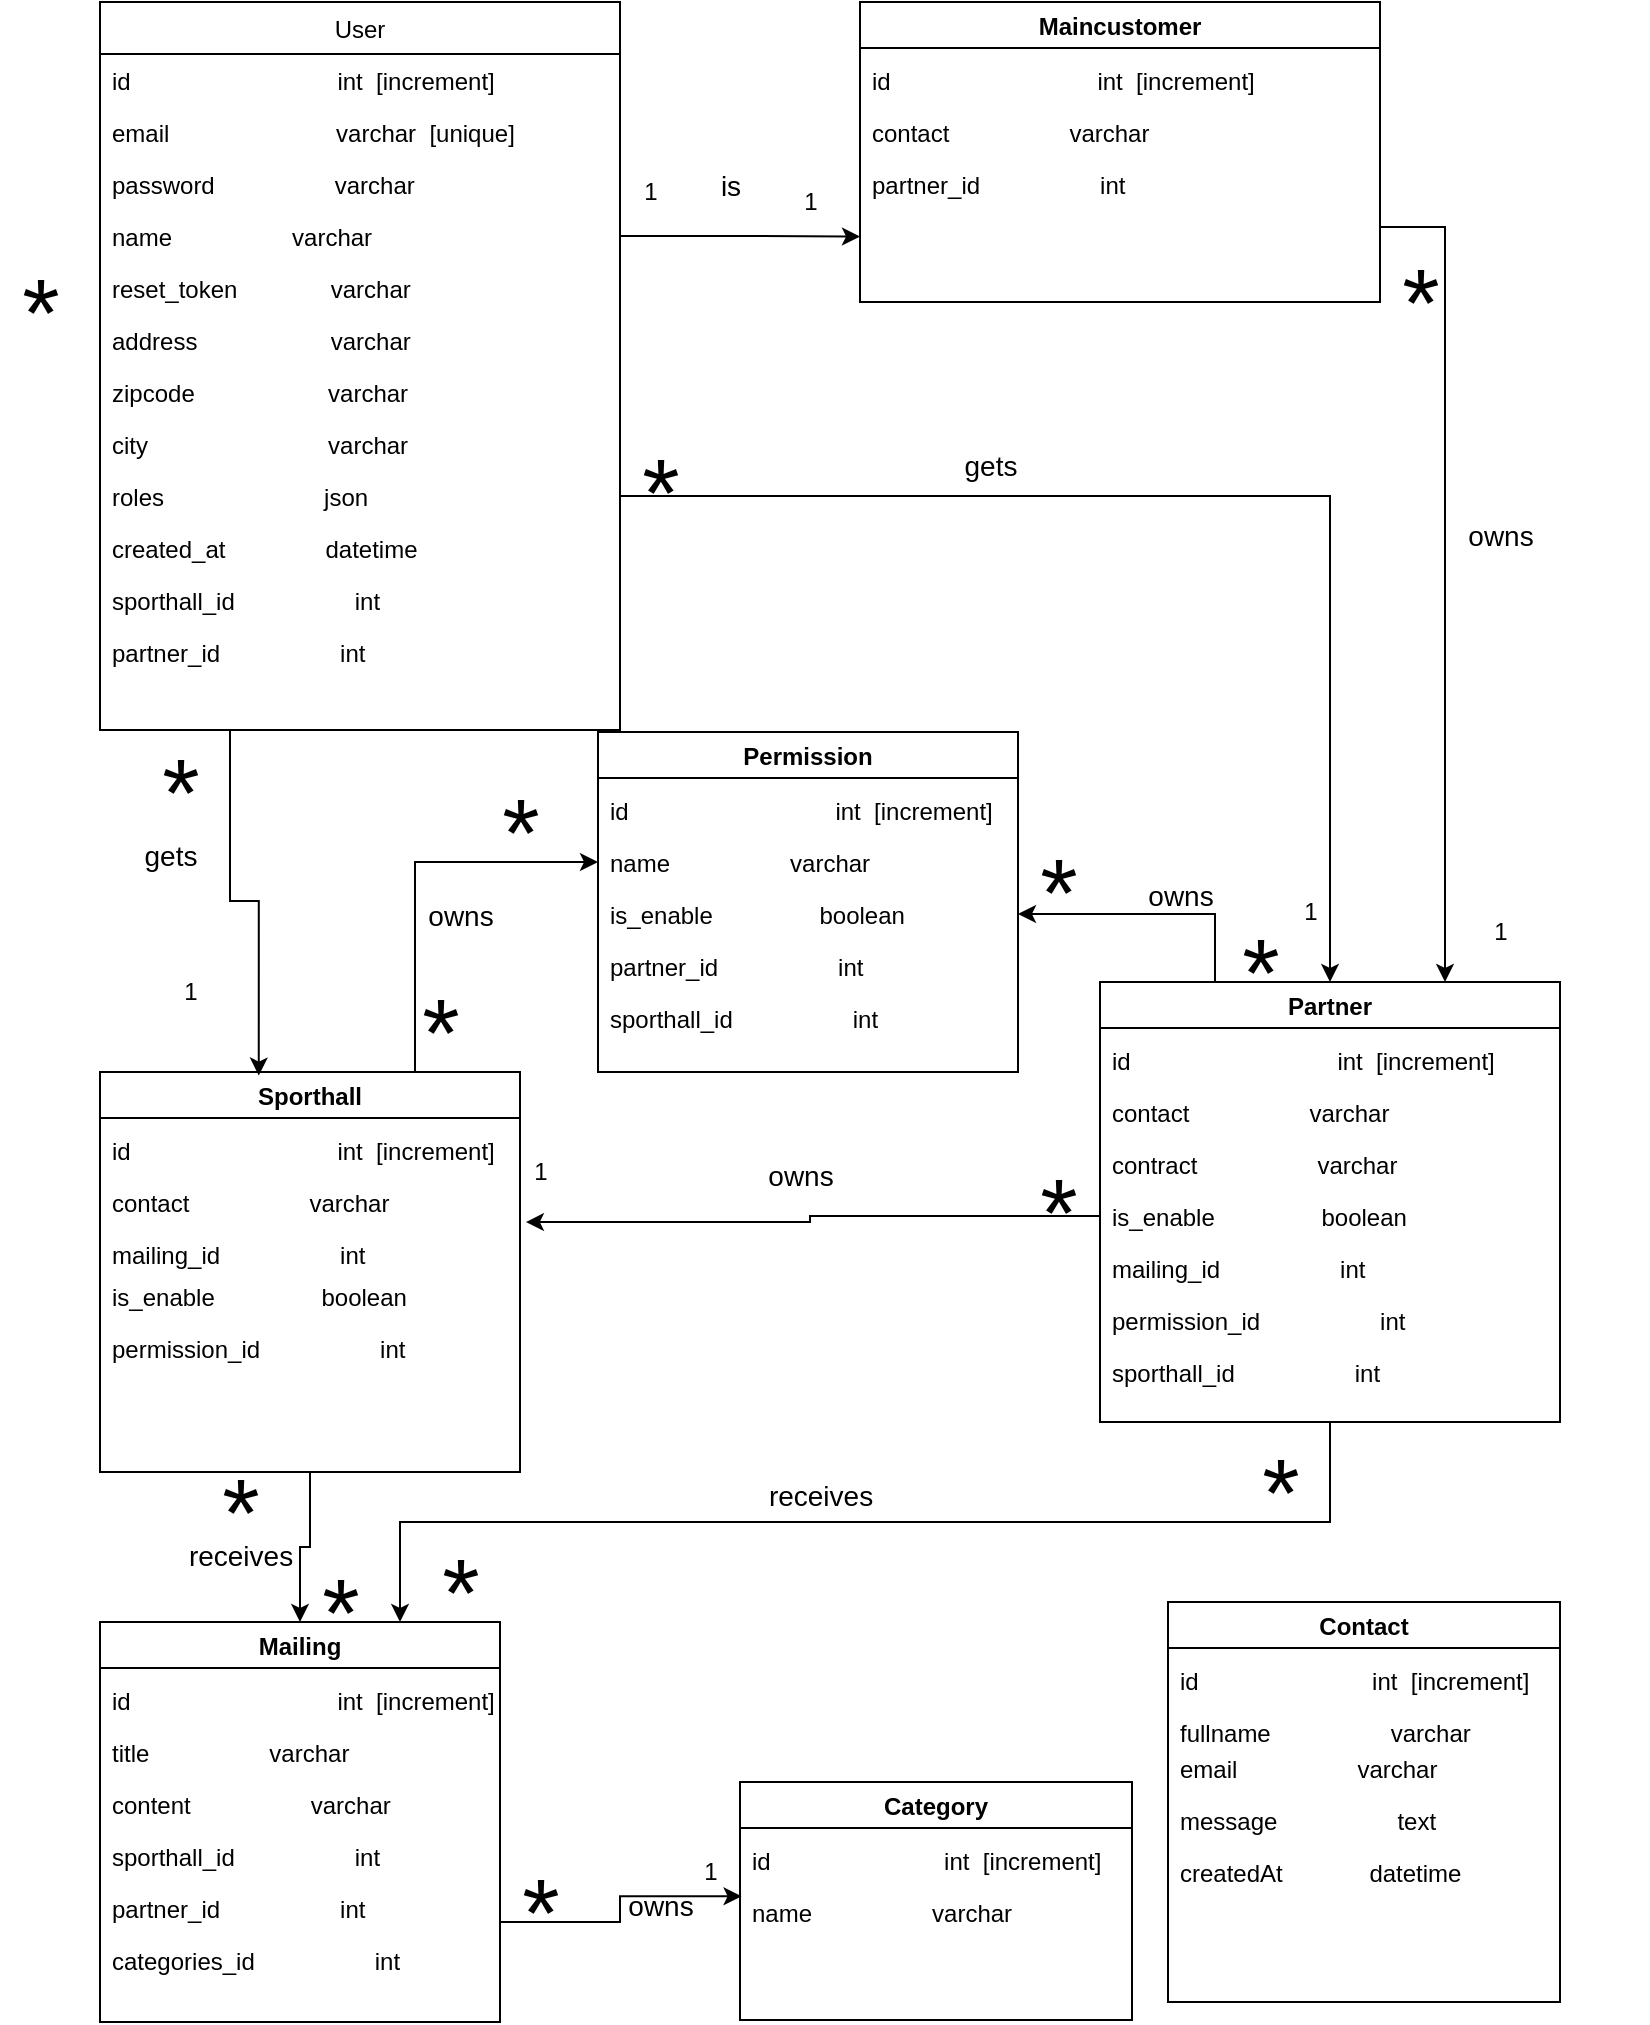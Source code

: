 <mxfile version="20.2.3" type="github">
  <diagram id="a7SjaSfjKRhJdXmIEEfU" name="Page-1">
    <mxGraphModel dx="868" dy="483" grid="1" gridSize="10" guides="1" tooltips="1" connect="1" arrows="1" fold="1" page="1" pageScale="1" pageWidth="827" pageHeight="1169" math="0" shadow="0">
      <root>
        <mxCell id="0" />
        <mxCell id="1" parent="0" />
        <mxCell id="2" value="User" style="swimlane;fontStyle=0;align=center;verticalAlign=top;childLayout=stackLayout;horizontal=1;startSize=26;horizontalStack=0;resizeParent=1;resizeLast=0;collapsible=1;marginBottom=0;rounded=0;shadow=0;strokeWidth=1;" parent="1" vertex="1">
          <mxGeometry x="60" y="50" width="260" height="364" as="geometry">
            <mxRectangle x="340" y="380" width="170" height="26" as="alternateBounds" />
          </mxGeometry>
        </mxCell>
        <mxCell id="3" value="id                               int  [increment]" style="text;align=left;verticalAlign=top;spacingLeft=4;spacingRight=4;overflow=hidden;rotatable=0;points=[[0,0.5],[1,0.5]];portConstraint=eastwest;" parent="2" vertex="1">
          <mxGeometry y="26" width="260" height="26" as="geometry" />
        </mxCell>
        <mxCell id="4" value="email                         varchar  [unique]" style="text;align=left;verticalAlign=top;spacingLeft=4;spacingRight=4;overflow=hidden;rotatable=0;points=[[0,0.5],[1,0.5]];portConstraint=eastwest;" parent="2" vertex="1">
          <mxGeometry y="52" width="260" height="26" as="geometry" />
        </mxCell>
        <mxCell id="6" value="password                  varchar" style="text;align=left;verticalAlign=top;spacingLeft=4;spacingRight=4;overflow=hidden;rotatable=0;points=[[0,0.5],[1,0.5]];portConstraint=eastwest;" parent="2" vertex="1">
          <mxGeometry y="78" width="260" height="26" as="geometry" />
        </mxCell>
        <mxCell id="9" value="name                  varchar" style="text;align=left;verticalAlign=top;spacingLeft=4;spacingRight=4;overflow=hidden;rotatable=0;points=[[0,0.5],[1,0.5]];portConstraint=eastwest;" parent="2" vertex="1">
          <mxGeometry y="104" width="260" height="26" as="geometry" />
        </mxCell>
        <mxCell id="10" value="reset_token              varchar" style="text;align=left;verticalAlign=top;spacingLeft=4;spacingRight=4;overflow=hidden;rotatable=0;points=[[0,0.5],[1,0.5]];portConstraint=eastwest;" parent="2" vertex="1">
          <mxGeometry y="130" width="260" height="26" as="geometry" />
        </mxCell>
        <mxCell id="11" value="address                    varchar" style="text;align=left;verticalAlign=top;spacingLeft=4;spacingRight=4;overflow=hidden;rotatable=0;points=[[0,0.5],[1,0.5]];portConstraint=eastwest;" parent="2" vertex="1">
          <mxGeometry y="156" width="260" height="26" as="geometry" />
        </mxCell>
        <mxCell id="12" value="zipcode                    varchar" style="text;align=left;verticalAlign=top;spacingLeft=4;spacingRight=4;overflow=hidden;rotatable=0;points=[[0,0.5],[1,0.5]];portConstraint=eastwest;" parent="2" vertex="1">
          <mxGeometry y="182" width="260" height="26" as="geometry" />
        </mxCell>
        <mxCell id="13" value="city                           varchar" style="text;align=left;verticalAlign=top;spacingLeft=4;spacingRight=4;overflow=hidden;rotatable=0;points=[[0,0.5],[1,0.5]];portConstraint=eastwest;" parent="2" vertex="1">
          <mxGeometry y="208" width="260" height="26" as="geometry" />
        </mxCell>
        <mxCell id="14" value="roles                        json" style="text;align=left;verticalAlign=top;spacingLeft=4;spacingRight=4;overflow=hidden;rotatable=0;points=[[0,0.5],[1,0.5]];portConstraint=eastwest;" parent="2" vertex="1">
          <mxGeometry y="234" width="260" height="26" as="geometry" />
        </mxCell>
        <mxCell id="15" value="created_at               datetime" style="text;align=left;verticalAlign=top;spacingLeft=4;spacingRight=4;overflow=hidden;rotatable=0;points=[[0,0.5],[1,0.5]];portConstraint=eastwest;" parent="2" vertex="1">
          <mxGeometry y="260" width="260" height="26" as="geometry" />
        </mxCell>
        <mxCell id="hPcDsvAZvbD1BHrRrWnX-96" value="sporthall_id                  int" style="text;align=left;verticalAlign=top;spacingLeft=4;spacingRight=4;overflow=hidden;rotatable=0;points=[[0,0.5],[1,0.5]];portConstraint=eastwest;" parent="2" vertex="1">
          <mxGeometry y="286" width="260" height="26" as="geometry" />
        </mxCell>
        <mxCell id="hPcDsvAZvbD1BHrRrWnX-98" value="partner_id                  int" style="text;align=left;verticalAlign=top;spacingLeft=4;spacingRight=4;overflow=hidden;rotatable=0;points=[[0,0.5],[1,0.5]];portConstraint=eastwest;" parent="2" vertex="1">
          <mxGeometry y="312" width="260" height="26" as="geometry" />
        </mxCell>
        <mxCell id="hPcDsvAZvbD1BHrRrWnX-102" style="edgeStyle=orthogonalEdgeStyle;rounded=0;orthogonalLoop=1;jettySize=auto;html=1;exitX=1;exitY=0.75;exitDx=0;exitDy=0;entryX=0.75;entryY=0;entryDx=0;entryDy=0;fontSize=14;" parent="1" source="hPcDsvAZvbD1BHrRrWnX-15" target="hPcDsvAZvbD1BHrRrWnX-17" edge="1">
          <mxGeometry relative="1" as="geometry" />
        </mxCell>
        <mxCell id="hPcDsvAZvbD1BHrRrWnX-15" value="Maincustomer" style="swimlane;" parent="1" vertex="1">
          <mxGeometry x="440" y="50" width="260" height="150" as="geometry" />
        </mxCell>
        <mxCell id="hPcDsvAZvbD1BHrRrWnX-16" value="id                               int  [increment]" style="text;align=left;verticalAlign=top;spacingLeft=4;spacingRight=4;overflow=hidden;rotatable=0;points=[[0,0.5],[1,0.5]];portConstraint=eastwest;" parent="hPcDsvAZvbD1BHrRrWnX-15" vertex="1">
          <mxGeometry y="26" width="240" height="26" as="geometry" />
        </mxCell>
        <mxCell id="hPcDsvAZvbD1BHrRrWnX-44" value="contact                  varchar" style="text;align=left;verticalAlign=top;spacingLeft=4;spacingRight=4;overflow=hidden;rotatable=0;points=[[0,0.5],[1,0.5]];portConstraint=eastwest;" parent="hPcDsvAZvbD1BHrRrWnX-15" vertex="1">
          <mxGeometry y="52" width="260" height="26" as="geometry" />
        </mxCell>
        <mxCell id="hPcDsvAZvbD1BHrRrWnX-104" value="partner_id                  int" style="text;align=left;verticalAlign=top;spacingLeft=4;spacingRight=4;overflow=hidden;rotatable=0;points=[[0,0.5],[1,0.5]];portConstraint=eastwest;" parent="hPcDsvAZvbD1BHrRrWnX-15" vertex="1">
          <mxGeometry y="78" width="190" height="26" as="geometry" />
        </mxCell>
        <mxCell id="hPcDsvAZvbD1BHrRrWnX-70" style="edgeStyle=orthogonalEdgeStyle;rounded=0;orthogonalLoop=1;jettySize=auto;html=1;exitX=0.5;exitY=1;exitDx=0;exitDy=0;entryX=0.75;entryY=0;entryDx=0;entryDy=0;fontSize=48;" parent="1" source="hPcDsvAZvbD1BHrRrWnX-17" target="hPcDsvAZvbD1BHrRrWnX-35" edge="1">
          <mxGeometry relative="1" as="geometry" />
        </mxCell>
        <mxCell id="hPcDsvAZvbD1BHrRrWnX-78" style="edgeStyle=orthogonalEdgeStyle;rounded=0;orthogonalLoop=1;jettySize=auto;html=1;exitX=0.25;exitY=0;exitDx=0;exitDy=0;entryX=1;entryY=0.5;entryDx=0;entryDy=0;fontSize=48;" parent="1" source="hPcDsvAZvbD1BHrRrWnX-17" target="hPcDsvAZvbD1BHrRrWnX-34" edge="1">
          <mxGeometry relative="1" as="geometry" />
        </mxCell>
        <mxCell id="hPcDsvAZvbD1BHrRrWnX-17" value="Partner" style="swimlane;" parent="1" vertex="1">
          <mxGeometry x="560" y="540" width="230" height="220" as="geometry" />
        </mxCell>
        <mxCell id="hPcDsvAZvbD1BHrRrWnX-18" value="id                               int  [increment]" style="text;align=left;verticalAlign=top;spacingLeft=4;spacingRight=4;overflow=hidden;rotatable=0;points=[[0,0.5],[1,0.5]];portConstraint=eastwest;" parent="hPcDsvAZvbD1BHrRrWnX-17" vertex="1">
          <mxGeometry y="26" width="240" height="26" as="geometry" />
        </mxCell>
        <mxCell id="hPcDsvAZvbD1BHrRrWnX-29" value="contract                  varchar" style="text;align=left;verticalAlign=top;spacingLeft=4;spacingRight=4;overflow=hidden;rotatable=0;points=[[0,0.5],[1,0.5]];portConstraint=eastwest;" parent="hPcDsvAZvbD1BHrRrWnX-17" vertex="1">
          <mxGeometry y="78" width="260" height="26" as="geometry" />
        </mxCell>
        <mxCell id="hPcDsvAZvbD1BHrRrWnX-30" value="is_enable                boolean" style="text;align=left;verticalAlign=top;spacingLeft=4;spacingRight=4;overflow=hidden;rotatable=0;points=[[0,0.5],[1,0.5]];portConstraint=eastwest;" parent="hPcDsvAZvbD1BHrRrWnX-17" vertex="1">
          <mxGeometry y="104" width="260" height="26" as="geometry" />
        </mxCell>
        <mxCell id="hPcDsvAZvbD1BHrRrWnX-32" value="contact                  varchar" style="text;align=left;verticalAlign=top;spacingLeft=4;spacingRight=4;overflow=hidden;rotatable=0;points=[[0,0.5],[1,0.5]];portConstraint=eastwest;" parent="hPcDsvAZvbD1BHrRrWnX-17" vertex="1">
          <mxGeometry y="52" width="260" height="26" as="geometry" />
        </mxCell>
        <mxCell id="hPcDsvAZvbD1BHrRrWnX-74" value="mailing_id                  int" style="text;align=left;verticalAlign=top;spacingLeft=4;spacingRight=4;overflow=hidden;rotatable=0;points=[[0,0.5],[1,0.5]];portConstraint=eastwest;" parent="hPcDsvAZvbD1BHrRrWnX-17" vertex="1">
          <mxGeometry y="130" width="190" height="26" as="geometry" />
        </mxCell>
        <mxCell id="hPcDsvAZvbD1BHrRrWnX-80" value="permission_id                  int" style="text;align=left;verticalAlign=top;spacingLeft=4;spacingRight=4;overflow=hidden;rotatable=0;points=[[0,0.5],[1,0.5]];portConstraint=eastwest;" parent="hPcDsvAZvbD1BHrRrWnX-17" vertex="1">
          <mxGeometry y="156" width="190" height="26" as="geometry" />
        </mxCell>
        <mxCell id="hPcDsvAZvbD1BHrRrWnX-109" value="sporthall_id                  int" style="text;align=left;verticalAlign=top;spacingLeft=4;spacingRight=4;overflow=hidden;rotatable=0;points=[[0,0.5],[1,0.5]];portConstraint=eastwest;" parent="hPcDsvAZvbD1BHrRrWnX-17" vertex="1">
          <mxGeometry y="182" width="190" height="26" as="geometry" />
        </mxCell>
        <mxCell id="hPcDsvAZvbD1BHrRrWnX-22" value="Permission" style="swimlane;" parent="1" vertex="1">
          <mxGeometry x="309" y="415" width="210" height="170" as="geometry" />
        </mxCell>
        <mxCell id="hPcDsvAZvbD1BHrRrWnX-23" value="id                               int  [increment]" style="text;align=left;verticalAlign=top;spacingLeft=4;spacingRight=4;overflow=hidden;rotatable=0;points=[[0,0.5],[1,0.5]];portConstraint=eastwest;" parent="hPcDsvAZvbD1BHrRrWnX-22" vertex="1">
          <mxGeometry y="26" width="210" height="26" as="geometry" />
        </mxCell>
        <mxCell id="hPcDsvAZvbD1BHrRrWnX-33" value="name                  varchar" style="text;align=left;verticalAlign=top;spacingLeft=4;spacingRight=4;overflow=hidden;rotatable=0;points=[[0,0.5],[1,0.5]];portConstraint=eastwest;" parent="hPcDsvAZvbD1BHrRrWnX-22" vertex="1">
          <mxGeometry y="52" width="200" height="26" as="geometry" />
        </mxCell>
        <mxCell id="hPcDsvAZvbD1BHrRrWnX-34" value="is_enable                boolean" style="text;align=left;verticalAlign=top;spacingLeft=4;spacingRight=4;overflow=hidden;rotatable=0;points=[[0,0.5],[1,0.5]];portConstraint=eastwest;" parent="hPcDsvAZvbD1BHrRrWnX-22" vertex="1">
          <mxGeometry y="78" width="210" height="26" as="geometry" />
        </mxCell>
        <mxCell id="hPcDsvAZvbD1BHrRrWnX-81" value="partner_id                  int" style="text;align=left;verticalAlign=top;spacingLeft=4;spacingRight=4;overflow=hidden;rotatable=0;points=[[0,0.5],[1,0.5]];portConstraint=eastwest;" parent="hPcDsvAZvbD1BHrRrWnX-22" vertex="1">
          <mxGeometry y="104" width="190" height="26" as="geometry" />
        </mxCell>
        <mxCell id="hPcDsvAZvbD1BHrRrWnX-84" value="sporthall_id                  int" style="text;align=left;verticalAlign=top;spacingLeft=4;spacingRight=4;overflow=hidden;rotatable=0;points=[[0,0.5],[1,0.5]];portConstraint=eastwest;" parent="hPcDsvAZvbD1BHrRrWnX-22" vertex="1">
          <mxGeometry y="130" width="190" height="26" as="geometry" />
        </mxCell>
        <mxCell id="hPcDsvAZvbD1BHrRrWnX-65" style="edgeStyle=orthogonalEdgeStyle;rounded=0;orthogonalLoop=1;jettySize=auto;html=1;exitX=0.5;exitY=1;exitDx=0;exitDy=0;fontSize=48;" parent="1" source="hPcDsvAZvbD1BHrRrWnX-25" target="hPcDsvAZvbD1BHrRrWnX-35" edge="1">
          <mxGeometry relative="1" as="geometry" />
        </mxCell>
        <mxCell id="hPcDsvAZvbD1BHrRrWnX-76" style="edgeStyle=orthogonalEdgeStyle;rounded=0;orthogonalLoop=1;jettySize=auto;html=1;exitX=0.75;exitY=0;exitDx=0;exitDy=0;entryX=0;entryY=0.5;entryDx=0;entryDy=0;fontSize=48;" parent="1" source="hPcDsvAZvbD1BHrRrWnX-25" target="hPcDsvAZvbD1BHrRrWnX-33" edge="1">
          <mxGeometry relative="1" as="geometry" />
        </mxCell>
        <mxCell id="hPcDsvAZvbD1BHrRrWnX-25" value="Sporthall" style="swimlane;" parent="1" vertex="1">
          <mxGeometry x="60" y="585" width="210" height="200" as="geometry" />
        </mxCell>
        <mxCell id="hPcDsvAZvbD1BHrRrWnX-26" value="id                               int  [increment]" style="text;align=left;verticalAlign=top;spacingLeft=4;spacingRight=4;overflow=hidden;rotatable=0;points=[[0,0.5],[1,0.5]];portConstraint=eastwest;" parent="hPcDsvAZvbD1BHrRrWnX-25" vertex="1">
          <mxGeometry y="26" width="240" height="26" as="geometry" />
        </mxCell>
        <mxCell id="hPcDsvAZvbD1BHrRrWnX-31" value="is_enable                boolean" style="text;align=left;verticalAlign=top;spacingLeft=4;spacingRight=4;overflow=hidden;rotatable=0;points=[[0,0.5],[1,0.5]];portConstraint=eastwest;" parent="hPcDsvAZvbD1BHrRrWnX-25" vertex="1">
          <mxGeometry y="99" width="210" height="26" as="geometry" />
        </mxCell>
        <mxCell id="hPcDsvAZvbD1BHrRrWnX-68" value="mailing_id                  int" style="text;align=left;verticalAlign=top;spacingLeft=4;spacingRight=4;overflow=hidden;rotatable=0;points=[[0,0.5],[1,0.5]];portConstraint=eastwest;" parent="hPcDsvAZvbD1BHrRrWnX-25" vertex="1">
          <mxGeometry y="78" width="190" height="26" as="geometry" />
        </mxCell>
        <mxCell id="hPcDsvAZvbD1BHrRrWnX-85" value="permission_id                  int" style="text;align=left;verticalAlign=top;spacingLeft=4;spacingRight=4;overflow=hidden;rotatable=0;points=[[0,0.5],[1,0.5]];portConstraint=eastwest;" parent="hPcDsvAZvbD1BHrRrWnX-25" vertex="1">
          <mxGeometry y="125" width="190" height="26" as="geometry" />
        </mxCell>
        <mxCell id="LtT6iVu6hN8va_RlWcHx-15" value="contact                  varchar" style="text;align=left;verticalAlign=top;spacingLeft=4;spacingRight=4;overflow=hidden;rotatable=0;points=[[0,0.5],[1,0.5]];portConstraint=eastwest;" parent="hPcDsvAZvbD1BHrRrWnX-25" vertex="1">
          <mxGeometry y="52" width="210" height="26" as="geometry" />
        </mxCell>
        <mxCell id="hPcDsvAZvbD1BHrRrWnX-61" style="edgeStyle=orthogonalEdgeStyle;rounded=0;orthogonalLoop=1;jettySize=auto;html=1;exitX=1;exitY=0.75;exitDx=0;exitDy=0;fontSize=36;entryX=0.003;entryY=0.198;entryDx=0;entryDy=0;entryPerimeter=0;" parent="1" source="hPcDsvAZvbD1BHrRrWnX-35" target="hPcDsvAZvbD1BHrRrWnX-42" edge="1">
          <mxGeometry relative="1" as="geometry">
            <mxPoint x="420" y="1010" as="targetPoint" />
          </mxGeometry>
        </mxCell>
        <mxCell id="hPcDsvAZvbD1BHrRrWnX-35" value="Mailing" style="swimlane;" parent="1" vertex="1">
          <mxGeometry x="60" y="860" width="200" height="200" as="geometry" />
        </mxCell>
        <mxCell id="hPcDsvAZvbD1BHrRrWnX-36" value="id                               int  [increment]" style="text;align=left;verticalAlign=top;spacingLeft=4;spacingRight=4;overflow=hidden;rotatable=0;points=[[0,0.5],[1,0.5]];portConstraint=eastwest;" parent="hPcDsvAZvbD1BHrRrWnX-35" vertex="1">
          <mxGeometry y="26" width="240" height="26" as="geometry" />
        </mxCell>
        <mxCell id="hPcDsvAZvbD1BHrRrWnX-37" value="title                  varchar" style="text;align=left;verticalAlign=top;spacingLeft=4;spacingRight=4;overflow=hidden;rotatable=0;points=[[0,0.5],[1,0.5]];portConstraint=eastwest;" parent="hPcDsvAZvbD1BHrRrWnX-35" vertex="1">
          <mxGeometry y="52" width="260" height="26" as="geometry" />
        </mxCell>
        <mxCell id="hPcDsvAZvbD1BHrRrWnX-39" value="content                  varchar" style="text;align=left;verticalAlign=top;spacingLeft=4;spacingRight=4;overflow=hidden;rotatable=0;points=[[0,0.5],[1,0.5]];portConstraint=eastwest;" parent="hPcDsvAZvbD1BHrRrWnX-35" vertex="1">
          <mxGeometry y="78" width="200" height="26" as="geometry" />
        </mxCell>
        <mxCell id="hPcDsvAZvbD1BHrRrWnX-69" value="sporthall_id                  int" style="text;align=left;verticalAlign=top;spacingLeft=4;spacingRight=4;overflow=hidden;rotatable=0;points=[[0,0.5],[1,0.5]];portConstraint=eastwest;" parent="hPcDsvAZvbD1BHrRrWnX-35" vertex="1">
          <mxGeometry y="104" width="190" height="26" as="geometry" />
        </mxCell>
        <mxCell id="hPcDsvAZvbD1BHrRrWnX-73" value="partner_id                  int" style="text;align=left;verticalAlign=top;spacingLeft=4;spacingRight=4;overflow=hidden;rotatable=0;points=[[0,0.5],[1,0.5]];portConstraint=eastwest;" parent="hPcDsvAZvbD1BHrRrWnX-35" vertex="1">
          <mxGeometry y="130" width="190" height="26" as="geometry" />
        </mxCell>
        <mxCell id="hPcDsvAZvbD1BHrRrWnX-62" value="categories_id                  int" style="text;align=left;verticalAlign=top;spacingLeft=4;spacingRight=4;overflow=hidden;rotatable=0;points=[[0,0.5],[1,0.5]];portConstraint=eastwest;" parent="hPcDsvAZvbD1BHrRrWnX-35" vertex="1">
          <mxGeometry y="156" width="190" height="26" as="geometry" />
        </mxCell>
        <mxCell id="hPcDsvAZvbD1BHrRrWnX-40" value="Category" style="swimlane;" parent="1" vertex="1">
          <mxGeometry x="380" y="940" width="196" height="119" as="geometry" />
        </mxCell>
        <mxCell id="hPcDsvAZvbD1BHrRrWnX-41" value="id                          int  [increment]" style="text;align=left;verticalAlign=top;spacingLeft=4;spacingRight=4;overflow=hidden;rotatable=0;points=[[0,0.5],[1,0.5]];portConstraint=eastwest;" parent="hPcDsvAZvbD1BHrRrWnX-40" vertex="1">
          <mxGeometry y="26" width="240" height="26" as="geometry" />
        </mxCell>
        <mxCell id="hPcDsvAZvbD1BHrRrWnX-42" value="name                  varchar" style="text;align=left;verticalAlign=top;spacingLeft=4;spacingRight=4;overflow=hidden;rotatable=0;points=[[0,0.5],[1,0.5]];portConstraint=eastwest;" parent="hPcDsvAZvbD1BHrRrWnX-40" vertex="1">
          <mxGeometry y="52" width="260" height="26" as="geometry" />
        </mxCell>
        <mxCell id="hPcDsvAZvbD1BHrRrWnX-47" style="edgeStyle=orthogonalEdgeStyle;rounded=0;orthogonalLoop=1;jettySize=auto;html=1;exitX=1;exitY=0.5;exitDx=0;exitDy=0;" parent="1" source="9" edge="1">
          <mxGeometry relative="1" as="geometry">
            <mxPoint x="440" y="167.286" as="targetPoint" />
          </mxGeometry>
        </mxCell>
        <mxCell id="hPcDsvAZvbD1BHrRrWnX-48" value="1" style="text;html=1;resizable=0;autosize=1;align=center;verticalAlign=middle;points=[];fillColor=none;strokeColor=none;rounded=0;" parent="1" vertex="1">
          <mxGeometry x="320" y="130" width="30" height="30" as="geometry" />
        </mxCell>
        <mxCell id="hPcDsvAZvbD1BHrRrWnX-49" value="1" style="text;html=1;resizable=0;autosize=1;align=center;verticalAlign=middle;points=[];fillColor=none;strokeColor=none;rounded=0;" parent="1" vertex="1">
          <mxGeometry x="650" y="490" width="30" height="30" as="geometry" />
        </mxCell>
        <mxCell id="hPcDsvAZvbD1BHrRrWnX-50" style="edgeStyle=orthogonalEdgeStyle;rounded=0;orthogonalLoop=1;jettySize=auto;html=1;exitX=1;exitY=0.5;exitDx=0;exitDy=0;fontSize=36;entryX=0.5;entryY=0;entryDx=0;entryDy=0;" parent="1" source="14" target="hPcDsvAZvbD1BHrRrWnX-17" edge="1">
          <mxGeometry relative="1" as="geometry">
            <mxPoint x="410" y="380" as="targetPoint" />
          </mxGeometry>
        </mxCell>
        <mxCell id="hPcDsvAZvbD1BHrRrWnX-53" style="edgeStyle=orthogonalEdgeStyle;rounded=0;orthogonalLoop=1;jettySize=auto;html=1;entryX=0.378;entryY=0.009;entryDx=0;entryDy=0;fontSize=36;entryPerimeter=0;exitX=0.25;exitY=1;exitDx=0;exitDy=0;" parent="1" source="2" target="hPcDsvAZvbD1BHrRrWnX-25" edge="1">
          <mxGeometry relative="1" as="geometry">
            <mxPoint x="100" y="380" as="sourcePoint" />
          </mxGeometry>
        </mxCell>
        <mxCell id="hPcDsvAZvbD1BHrRrWnX-55" value="1" style="text;html=1;resizable=0;autosize=1;align=center;verticalAlign=middle;points=[];fillColor=none;strokeColor=none;rounded=0;" parent="1" vertex="1">
          <mxGeometry x="90" y="530" width="30" height="30" as="geometry" />
        </mxCell>
        <mxCell id="hPcDsvAZvbD1BHrRrWnX-63" value="1" style="text;html=1;resizable=0;autosize=1;align=center;verticalAlign=middle;points=[];fillColor=none;strokeColor=none;rounded=0;" parent="1" vertex="1">
          <mxGeometry x="350" y="970" width="30" height="30" as="geometry" />
        </mxCell>
        <mxCell id="hPcDsvAZvbD1BHrRrWnX-64" value="&lt;font style=&quot;font-size: 48px;&quot;&gt;*&lt;/font&gt;" style="text;html=1;resizable=0;autosize=1;align=center;verticalAlign=middle;points=[];fillColor=none;strokeColor=none;rounded=0;" parent="1" vertex="1">
          <mxGeometry x="260" y="970" width="40" height="70" as="geometry" />
        </mxCell>
        <mxCell id="hPcDsvAZvbD1BHrRrWnX-66" value="&lt;font style=&quot;font-size: 48px;&quot;&gt;*&lt;/font&gt;" style="text;html=1;resizable=0;autosize=1;align=center;verticalAlign=middle;points=[];fillColor=none;strokeColor=none;rounded=0;" parent="1" vertex="1">
          <mxGeometry x="110" y="770" width="40" height="70" as="geometry" />
        </mxCell>
        <mxCell id="hPcDsvAZvbD1BHrRrWnX-67" value="&lt;font style=&quot;font-size: 48px;&quot;&gt;*&lt;/font&gt;" style="text;html=1;resizable=0;autosize=1;align=center;verticalAlign=middle;points=[];fillColor=none;strokeColor=none;rounded=0;" parent="1" vertex="1">
          <mxGeometry x="160" y="820" width="40" height="70" as="geometry" />
        </mxCell>
        <mxCell id="hPcDsvAZvbD1BHrRrWnX-71" value="&lt;font style=&quot;font-size: 48px;&quot;&gt;*&lt;/font&gt;" style="text;html=1;resizable=0;autosize=1;align=center;verticalAlign=middle;points=[];fillColor=none;strokeColor=none;rounded=0;" parent="1" vertex="1">
          <mxGeometry x="630" y="760" width="40" height="70" as="geometry" />
        </mxCell>
        <mxCell id="hPcDsvAZvbD1BHrRrWnX-72" value="&lt;font style=&quot;font-size: 48px;&quot;&gt;*&lt;/font&gt;" style="text;html=1;resizable=0;autosize=1;align=center;verticalAlign=middle;points=[];fillColor=none;strokeColor=none;rounded=0;" parent="1" vertex="1">
          <mxGeometry x="220" y="810" width="40" height="70" as="geometry" />
        </mxCell>
        <mxCell id="hPcDsvAZvbD1BHrRrWnX-79" value="1" style="text;html=1;resizable=0;autosize=1;align=center;verticalAlign=middle;points=[];fillColor=none;strokeColor=none;rounded=0;" parent="1" vertex="1">
          <mxGeometry x="400" y="135" width="30" height="30" as="geometry" />
        </mxCell>
        <mxCell id="hPcDsvAZvbD1BHrRrWnX-82" value="&lt;font style=&quot;font-size: 48px;&quot;&gt;*&lt;/font&gt;" style="text;html=1;resizable=0;autosize=1;align=center;verticalAlign=middle;points=[];fillColor=none;strokeColor=none;rounded=0;" parent="1" vertex="1">
          <mxGeometry x="210" y="530" width="40" height="70" as="geometry" />
        </mxCell>
        <mxCell id="hPcDsvAZvbD1BHrRrWnX-83" value="&lt;font style=&quot;font-size: 48px;&quot;&gt;*&lt;/font&gt;" style="text;html=1;resizable=0;autosize=1;align=center;verticalAlign=middle;points=[];fillColor=none;strokeColor=none;rounded=0;" parent="1" vertex="1">
          <mxGeometry x="519" y="460" width="40" height="70" as="geometry" />
        </mxCell>
        <mxCell id="hPcDsvAZvbD1BHrRrWnX-86" value="&lt;font style=&quot;font-size: 48px;&quot;&gt;*&lt;/font&gt;" style="text;html=1;resizable=0;autosize=1;align=center;verticalAlign=middle;points=[];fillColor=none;strokeColor=none;rounded=0;" parent="1" vertex="1">
          <mxGeometry x="250" y="430" width="40" height="70" as="geometry" />
        </mxCell>
        <mxCell id="hPcDsvAZvbD1BHrRrWnX-87" value="&lt;font style=&quot;font-size: 14px;&quot;&gt;is&lt;/font&gt;" style="text;html=1;resizable=0;autosize=1;align=center;verticalAlign=middle;points=[];fillColor=none;strokeColor=none;rounded=0;fontSize=48;" parent="1" vertex="1">
          <mxGeometry x="360" y="95" width="30" height="70" as="geometry" />
        </mxCell>
        <mxCell id="hPcDsvAZvbD1BHrRrWnX-88" value="&lt;font style=&quot;font-size: 14px;&quot;&gt;gets&lt;/font&gt;" style="text;html=1;resizable=0;autosize=1;align=center;verticalAlign=middle;points=[];fillColor=none;strokeColor=none;rounded=0;fontSize=48;" parent="1" vertex="1">
          <mxGeometry x="480" y="235" width="50" height="70" as="geometry" />
        </mxCell>
        <mxCell id="hPcDsvAZvbD1BHrRrWnX-89" value="&lt;font style=&quot;font-size: 48px;&quot;&gt;*&lt;/font&gt;" style="text;html=1;resizable=0;autosize=1;align=center;verticalAlign=middle;points=[];fillColor=none;strokeColor=none;rounded=0;" parent="1" vertex="1">
          <mxGeometry x="620" y="500" width="40" height="70" as="geometry" />
        </mxCell>
        <mxCell id="hPcDsvAZvbD1BHrRrWnX-90" value="&lt;font style=&quot;font-size: 14px;&quot;&gt;owns&lt;/font&gt;" style="text;html=1;resizable=0;autosize=1;align=center;verticalAlign=middle;points=[];fillColor=none;strokeColor=none;rounded=0;fontSize=48;" parent="1" vertex="1">
          <mxGeometry x="570" y="450" width="60" height="70" as="geometry" />
        </mxCell>
        <mxCell id="hPcDsvAZvbD1BHrRrWnX-91" value="&lt;font style=&quot;font-size: 14px;&quot;&gt;owns&lt;/font&gt;" style="text;html=1;resizable=0;autosize=1;align=center;verticalAlign=middle;points=[];fillColor=none;strokeColor=none;rounded=0;fontSize=48;" parent="1" vertex="1">
          <mxGeometry x="210" y="460" width="60" height="70" as="geometry" />
        </mxCell>
        <mxCell id="hPcDsvAZvbD1BHrRrWnX-92" value="&lt;font style=&quot;font-size: 14px;&quot;&gt;gets&lt;/font&gt;" style="text;html=1;resizable=0;autosize=1;align=center;verticalAlign=middle;points=[];fillColor=none;strokeColor=none;rounded=0;fontSize=48;" parent="1" vertex="1">
          <mxGeometry x="70" y="430" width="50" height="70" as="geometry" />
        </mxCell>
        <mxCell id="hPcDsvAZvbD1BHrRrWnX-93" value="&lt;font style=&quot;font-size: 14px;&quot;&gt;receives&lt;/font&gt;" style="text;html=1;resizable=0;autosize=1;align=center;verticalAlign=middle;points=[];fillColor=none;strokeColor=none;rounded=0;fontSize=48;" parent="1" vertex="1">
          <mxGeometry x="380" y="750" width="80" height="70" as="geometry" />
        </mxCell>
        <mxCell id="hPcDsvAZvbD1BHrRrWnX-94" value="&lt;font style=&quot;font-size: 14px;&quot;&gt;receives&lt;/font&gt;" style="text;html=1;resizable=0;autosize=1;align=center;verticalAlign=middle;points=[];fillColor=none;strokeColor=none;rounded=0;fontSize=48;" parent="1" vertex="1">
          <mxGeometry x="90" y="780" width="80" height="70" as="geometry" />
        </mxCell>
        <mxCell id="hPcDsvAZvbD1BHrRrWnX-95" value="&lt;font style=&quot;font-size: 14px;&quot;&gt;owns&lt;/font&gt;" style="text;html=1;resizable=0;autosize=1;align=center;verticalAlign=middle;points=[];fillColor=none;strokeColor=none;rounded=0;fontSize=48;" parent="1" vertex="1">
          <mxGeometry x="310" y="955" width="60" height="70" as="geometry" />
        </mxCell>
        <mxCell id="hPcDsvAZvbD1BHrRrWnX-99" value="&lt;font style=&quot;font-size: 48px;&quot;&gt;*&lt;/font&gt;" style="text;html=1;resizable=0;autosize=1;align=center;verticalAlign=middle;points=[];fillColor=none;strokeColor=none;rounded=0;" parent="1" vertex="1">
          <mxGeometry x="80" y="410" width="40" height="70" as="geometry" />
        </mxCell>
        <mxCell id="hPcDsvAZvbD1BHrRrWnX-100" value="&lt;font style=&quot;font-size: 48px;&quot;&gt;*&lt;/font&gt;" style="text;html=1;resizable=0;autosize=1;align=center;verticalAlign=middle;points=[];fillColor=none;strokeColor=none;rounded=0;" parent="1" vertex="1">
          <mxGeometry x="320" y="260" width="40" height="70" as="geometry" />
        </mxCell>
        <mxCell id="hPcDsvAZvbD1BHrRrWnX-103" value="&lt;font style=&quot;font-size: 14px;&quot;&gt;owns&lt;/font&gt;" style="text;html=1;resizable=0;autosize=1;align=center;verticalAlign=middle;points=[];fillColor=none;strokeColor=none;rounded=0;fontSize=48;" parent="1" vertex="1">
          <mxGeometry x="730" y="270" width="60" height="70" as="geometry" />
        </mxCell>
        <mxCell id="hPcDsvAZvbD1BHrRrWnX-105" value="&lt;font style=&quot;font-size: 48px;&quot;&gt;*&lt;/font&gt;" style="text;html=1;resizable=0;autosize=1;align=center;verticalAlign=middle;points=[];fillColor=none;strokeColor=none;rounded=0;" parent="1" vertex="1">
          <mxGeometry x="700" y="165" width="40" height="70" as="geometry" />
        </mxCell>
        <mxCell id="hPcDsvAZvbD1BHrRrWnX-106" value="1" style="text;html=1;resizable=0;autosize=1;align=center;verticalAlign=middle;points=[];fillColor=none;strokeColor=none;rounded=0;" parent="1" vertex="1">
          <mxGeometry x="745" y="500" width="30" height="30" as="geometry" />
        </mxCell>
        <mxCell id="hPcDsvAZvbD1BHrRrWnX-107" style="edgeStyle=orthogonalEdgeStyle;rounded=0;orthogonalLoop=1;jettySize=auto;html=1;exitX=0;exitY=0.5;exitDx=0;exitDy=0;fontSize=14;entryX=1.014;entryY=0.885;entryDx=0;entryDy=0;entryPerimeter=0;" parent="1" source="hPcDsvAZvbD1BHrRrWnX-30" target="LtT6iVu6hN8va_RlWcHx-15" edge="1">
          <mxGeometry relative="1" as="geometry">
            <mxPoint x="280" y="657" as="targetPoint" />
          </mxGeometry>
        </mxCell>
        <mxCell id="hPcDsvAZvbD1BHrRrWnX-108" value="&lt;font style=&quot;font-size: 14px;&quot;&gt;owns&lt;/font&gt;" style="text;html=1;resizable=0;autosize=1;align=center;verticalAlign=middle;points=[];fillColor=none;strokeColor=none;rounded=0;fontSize=48;" parent="1" vertex="1">
          <mxGeometry x="380" y="590" width="60" height="70" as="geometry" />
        </mxCell>
        <mxCell id="hPcDsvAZvbD1BHrRrWnX-110" value="&lt;font style=&quot;font-size: 48px;&quot;&gt;*&lt;/font&gt;" style="text;html=1;resizable=0;autosize=1;align=center;verticalAlign=middle;points=[];fillColor=none;strokeColor=none;rounded=0;" parent="1" vertex="1">
          <mxGeometry x="519" y="620" width="40" height="70" as="geometry" />
        </mxCell>
        <mxCell id="hPcDsvAZvbD1BHrRrWnX-111" value="1" style="text;html=1;resizable=0;autosize=1;align=center;verticalAlign=middle;points=[];fillColor=none;strokeColor=none;rounded=0;" parent="1" vertex="1">
          <mxGeometry x="265" y="620" width="30" height="30" as="geometry" />
        </mxCell>
        <mxCell id="BalF4QC1kJVM0GPLv9ZB-15" value="Contact" style="swimlane;" parent="1" vertex="1">
          <mxGeometry x="594" y="850" width="196" height="200" as="geometry" />
        </mxCell>
        <mxCell id="BalF4QC1kJVM0GPLv9ZB-16" value="id                          int  [increment]" style="text;align=left;verticalAlign=top;spacingLeft=4;spacingRight=4;overflow=hidden;rotatable=0;points=[[0,0.5],[1,0.5]];portConstraint=eastwest;" parent="BalF4QC1kJVM0GPLv9ZB-15" vertex="1">
          <mxGeometry y="26" width="240" height="26" as="geometry" />
        </mxCell>
        <mxCell id="BalF4QC1kJVM0GPLv9ZB-17" value="fullname                  varchar" style="text;align=left;verticalAlign=top;spacingLeft=4;spacingRight=4;overflow=hidden;rotatable=0;points=[[0,0.5],[1,0.5]];portConstraint=eastwest;" parent="BalF4QC1kJVM0GPLv9ZB-15" vertex="1">
          <mxGeometry y="52" width="190" height="26" as="geometry" />
        </mxCell>
        <mxCell id="BalF4QC1kJVM0GPLv9ZB-18" value="email                  varchar" style="text;align=left;verticalAlign=top;spacingLeft=4;spacingRight=4;overflow=hidden;rotatable=0;points=[[0,0.5],[1,0.5]];portConstraint=eastwest;" parent="BalF4QC1kJVM0GPLv9ZB-15" vertex="1">
          <mxGeometry y="70" width="190" height="26" as="geometry" />
        </mxCell>
        <mxCell id="BalF4QC1kJVM0GPLv9ZB-19" value="message                  text" style="text;align=left;verticalAlign=top;spacingLeft=4;spacingRight=4;overflow=hidden;rotatable=0;points=[[0,0.5],[1,0.5]];portConstraint=eastwest;" parent="BalF4QC1kJVM0GPLv9ZB-15" vertex="1">
          <mxGeometry y="96" width="190" height="26" as="geometry" />
        </mxCell>
        <mxCell id="BalF4QC1kJVM0GPLv9ZB-20" value="createdAt             datetime" style="text;align=left;verticalAlign=top;spacingLeft=4;spacingRight=4;overflow=hidden;rotatable=0;points=[[0,0.5],[1,0.5]];portConstraint=eastwest;" parent="BalF4QC1kJVM0GPLv9ZB-15" vertex="1">
          <mxGeometry y="122" width="190" height="26" as="geometry" />
        </mxCell>
        <mxCell id="VWySFktZy9L7M5sRBAAs-16" value="&lt;font style=&quot;font-size: 48px;&quot;&gt;*&lt;/font&gt;" style="text;html=1;resizable=0;autosize=1;align=center;verticalAlign=middle;points=[];fillColor=none;strokeColor=none;rounded=0;" vertex="1" parent="1">
          <mxGeometry x="10" y="170" width="40" height="70" as="geometry" />
        </mxCell>
      </root>
    </mxGraphModel>
  </diagram>
</mxfile>
